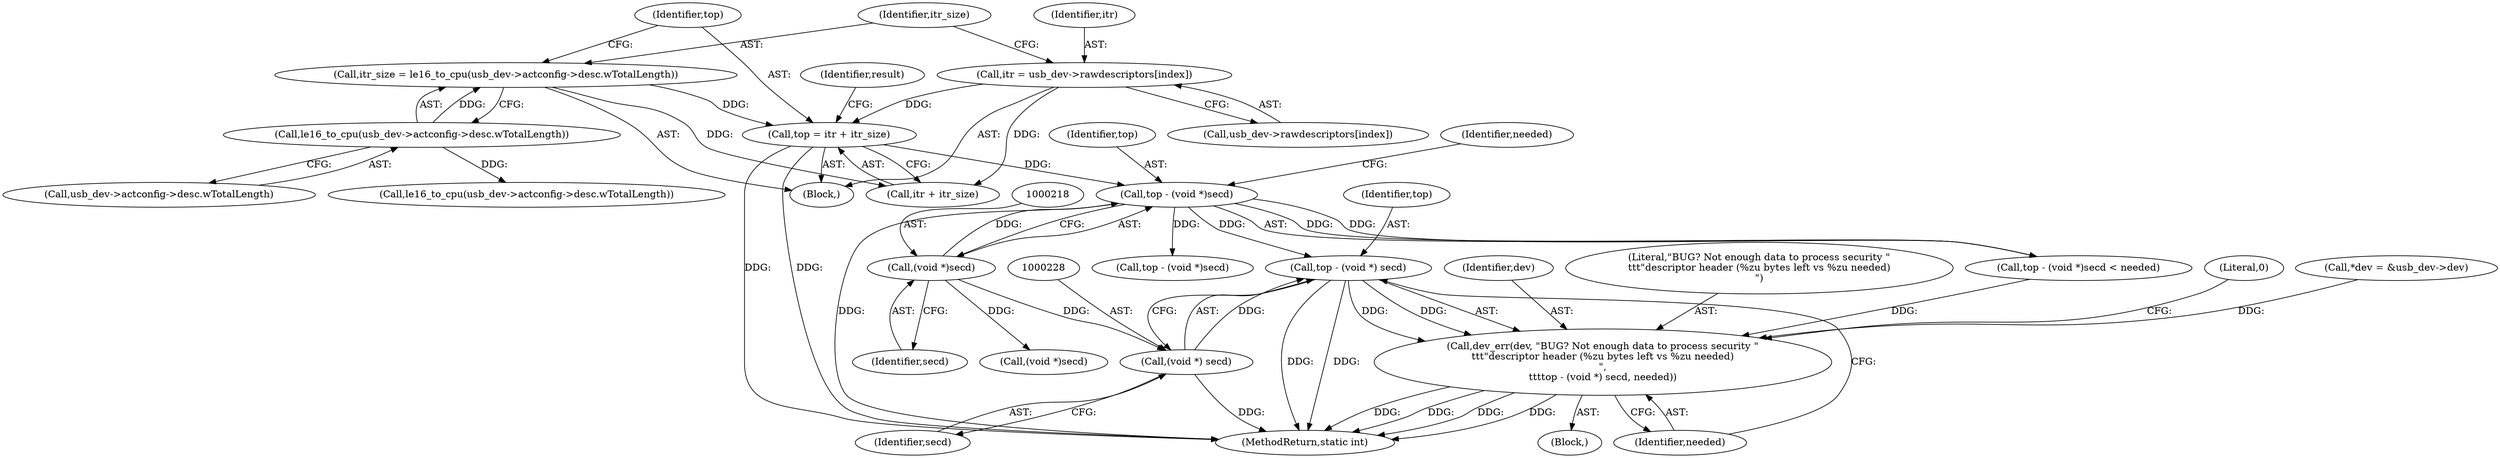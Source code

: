 digraph "0_linux_704620afc70cf47abb9d6a1a57f3825d2bca49cf_1@pointer" {
"1000225" [label="(Call,top - (void *) secd)"];
"1000215" [label="(Call,top - (void *)secd)"];
"1000171" [label="(Call,top = itr + itr_size)"];
"1000154" [label="(Call,itr = usb_dev->rawdescriptors[index])"];
"1000161" [label="(Call,itr_size = le16_to_cpu(usb_dev->actconfig->desc.wTotalLength))"];
"1000163" [label="(Call,le16_to_cpu(usb_dev->actconfig->desc.wTotalLength))"];
"1000217" [label="(Call,(void *)secd)"];
"1000227" [label="(Call,(void *) secd)"];
"1000222" [label="(Call,dev_err(dev, \"BUG? Not enough data to process security \"\n\t\t\t\"descriptor header (%zu bytes left vs %zu needed)\n\",\n\t\t\ttop - (void *) secd, needed))"];
"1000154" [label="(Call,itr = usb_dev->rawdescriptors[index])"];
"1000220" [label="(Identifier,needed)"];
"1000227" [label="(Call,(void *) secd)"];
"1000217" [label="(Call,(void *)secd)"];
"1000163" [label="(Call,le16_to_cpu(usb_dev->actconfig->desc.wTotalLength))"];
"1000229" [label="(Identifier,secd)"];
"1000155" [label="(Identifier,itr)"];
"1000216" [label="(Identifier,top)"];
"1000224" [label="(Literal,\"BUG? Not enough data to process security \"\n\t\t\t\"descriptor header (%zu bytes left vs %zu needed)\n\")"];
"1000226" [label="(Identifier,top)"];
"1000171" [label="(Call,top = itr + itr_size)"];
"1000225" [label="(Call,top - (void *) secd)"];
"1000241" [label="(Call,top - (void *)secd)"];
"1000162" [label="(Identifier,itr_size)"];
"1000378" [label="(MethodReturn,static int)"];
"1000219" [label="(Identifier,secd)"];
"1000161" [label="(Call,itr_size = le16_to_cpu(usb_dev->actconfig->desc.wTotalLength))"];
"1000177" [label="(Identifier,result)"];
"1000243" [label="(Call,(void *)secd)"];
"1000164" [label="(Call,usb_dev->actconfig->desc.wTotalLength)"];
"1000173" [label="(Call,itr + itr_size)"];
"1000232" [label="(Literal,0)"];
"1000222" [label="(Call,dev_err(dev, \"BUG? Not enough data to process security \"\n\t\t\t\"descriptor header (%zu bytes left vs %zu needed)\n\",\n\t\t\ttop - (void *) secd, needed))"];
"1000221" [label="(Block,)"];
"1000215" [label="(Call,top - (void *)secd)"];
"1000156" [label="(Call,usb_dev->rawdescriptors[index])"];
"1000230" [label="(Identifier,needed)"];
"1000105" [label="(Block,)"];
"1000123" [label="(Call,*dev = &usb_dev->dev)"];
"1000184" [label="(Call,le16_to_cpu(usb_dev->actconfig->desc.wTotalLength))"];
"1000223" [label="(Identifier,dev)"];
"1000214" [label="(Call,top - (void *)secd < needed)"];
"1000172" [label="(Identifier,top)"];
"1000225" -> "1000222"  [label="AST: "];
"1000225" -> "1000227"  [label="CFG: "];
"1000226" -> "1000225"  [label="AST: "];
"1000227" -> "1000225"  [label="AST: "];
"1000230" -> "1000225"  [label="CFG: "];
"1000225" -> "1000378"  [label="DDG: "];
"1000225" -> "1000378"  [label="DDG: "];
"1000225" -> "1000222"  [label="DDG: "];
"1000225" -> "1000222"  [label="DDG: "];
"1000215" -> "1000225"  [label="DDG: "];
"1000227" -> "1000225"  [label="DDG: "];
"1000215" -> "1000214"  [label="AST: "];
"1000215" -> "1000217"  [label="CFG: "];
"1000216" -> "1000215"  [label="AST: "];
"1000217" -> "1000215"  [label="AST: "];
"1000220" -> "1000215"  [label="CFG: "];
"1000215" -> "1000378"  [label="DDG: "];
"1000215" -> "1000214"  [label="DDG: "];
"1000215" -> "1000214"  [label="DDG: "];
"1000171" -> "1000215"  [label="DDG: "];
"1000217" -> "1000215"  [label="DDG: "];
"1000215" -> "1000241"  [label="DDG: "];
"1000171" -> "1000105"  [label="AST: "];
"1000171" -> "1000173"  [label="CFG: "];
"1000172" -> "1000171"  [label="AST: "];
"1000173" -> "1000171"  [label="AST: "];
"1000177" -> "1000171"  [label="CFG: "];
"1000171" -> "1000378"  [label="DDG: "];
"1000171" -> "1000378"  [label="DDG: "];
"1000154" -> "1000171"  [label="DDG: "];
"1000161" -> "1000171"  [label="DDG: "];
"1000154" -> "1000105"  [label="AST: "];
"1000154" -> "1000156"  [label="CFG: "];
"1000155" -> "1000154"  [label="AST: "];
"1000156" -> "1000154"  [label="AST: "];
"1000162" -> "1000154"  [label="CFG: "];
"1000154" -> "1000173"  [label="DDG: "];
"1000161" -> "1000105"  [label="AST: "];
"1000161" -> "1000163"  [label="CFG: "];
"1000162" -> "1000161"  [label="AST: "];
"1000163" -> "1000161"  [label="AST: "];
"1000172" -> "1000161"  [label="CFG: "];
"1000163" -> "1000161"  [label="DDG: "];
"1000161" -> "1000173"  [label="DDG: "];
"1000163" -> "1000164"  [label="CFG: "];
"1000164" -> "1000163"  [label="AST: "];
"1000163" -> "1000184"  [label="DDG: "];
"1000217" -> "1000219"  [label="CFG: "];
"1000218" -> "1000217"  [label="AST: "];
"1000219" -> "1000217"  [label="AST: "];
"1000217" -> "1000227"  [label="DDG: "];
"1000217" -> "1000243"  [label="DDG: "];
"1000227" -> "1000229"  [label="CFG: "];
"1000228" -> "1000227"  [label="AST: "];
"1000229" -> "1000227"  [label="AST: "];
"1000227" -> "1000378"  [label="DDG: "];
"1000222" -> "1000221"  [label="AST: "];
"1000222" -> "1000230"  [label="CFG: "];
"1000223" -> "1000222"  [label="AST: "];
"1000224" -> "1000222"  [label="AST: "];
"1000230" -> "1000222"  [label="AST: "];
"1000232" -> "1000222"  [label="CFG: "];
"1000222" -> "1000378"  [label="DDG: "];
"1000222" -> "1000378"  [label="DDG: "];
"1000222" -> "1000378"  [label="DDG: "];
"1000222" -> "1000378"  [label="DDG: "];
"1000123" -> "1000222"  [label="DDG: "];
"1000214" -> "1000222"  [label="DDG: "];
}
